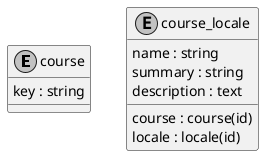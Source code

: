 @startuml uml
skinparam monochrome true

entity course {
    key : string
}

entity course_locale {
    course : course(id)
    locale : locale(id)
    name : string
    summary : string
    description : text
}

@enduml
